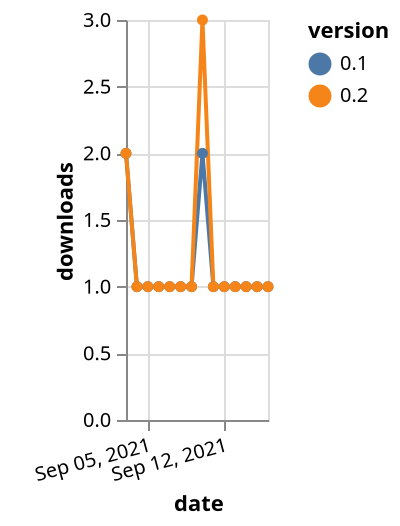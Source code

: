 {"$schema": "https://vega.github.io/schema/vega-lite/v5.json", "description": "A simple bar chart with embedded data.", "data": {"values": [{"date": "2021-09-03", "total": 60, "delta": 2, "version": "0.1"}, {"date": "2021-09-04", "total": 61, "delta": 1, "version": "0.1"}, {"date": "2021-09-05", "total": 62, "delta": 1, "version": "0.1"}, {"date": "2021-09-06", "total": 63, "delta": 1, "version": "0.1"}, {"date": "2021-09-07", "total": 64, "delta": 1, "version": "0.1"}, {"date": "2021-09-08", "total": 65, "delta": 1, "version": "0.1"}, {"date": "2021-09-09", "total": 66, "delta": 1, "version": "0.1"}, {"date": "2021-09-10", "total": 68, "delta": 2, "version": "0.1"}, {"date": "2021-09-11", "total": 69, "delta": 1, "version": "0.1"}, {"date": "2021-09-12", "total": 70, "delta": 1, "version": "0.1"}, {"date": "2021-09-13", "total": 71, "delta": 1, "version": "0.1"}, {"date": "2021-09-14", "total": 72, "delta": 1, "version": "0.1"}, {"date": "2021-09-15", "total": 73, "delta": 1, "version": "0.1"}, {"date": "2021-09-16", "total": 74, "delta": 1, "version": "0.1"}, {"date": "2021-09-03", "total": 40, "delta": 2, "version": "0.2"}, {"date": "2021-09-04", "total": 41, "delta": 1, "version": "0.2"}, {"date": "2021-09-05", "total": 42, "delta": 1, "version": "0.2"}, {"date": "2021-09-06", "total": 43, "delta": 1, "version": "0.2"}, {"date": "2021-09-07", "total": 44, "delta": 1, "version": "0.2"}, {"date": "2021-09-08", "total": 45, "delta": 1, "version": "0.2"}, {"date": "2021-09-09", "total": 46, "delta": 1, "version": "0.2"}, {"date": "2021-09-10", "total": 49, "delta": 3, "version": "0.2"}, {"date": "2021-09-11", "total": 50, "delta": 1, "version": "0.2"}, {"date": "2021-09-12", "total": 51, "delta": 1, "version": "0.2"}, {"date": "2021-09-13", "total": 52, "delta": 1, "version": "0.2"}, {"date": "2021-09-14", "total": 53, "delta": 1, "version": "0.2"}, {"date": "2021-09-15", "total": 54, "delta": 1, "version": "0.2"}, {"date": "2021-09-16", "total": 55, "delta": 1, "version": "0.2"}]}, "width": "container", "mark": {"type": "line", "point": {"filled": true}}, "encoding": {"x": {"field": "date", "type": "temporal", "timeUnit": "yearmonthdate", "title": "date", "axis": {"labelAngle": -15}}, "y": {"field": "delta", "type": "quantitative", "title": "downloads"}, "color": {"field": "version", "type": "nominal"}, "tooltip": {"field": "delta"}}}